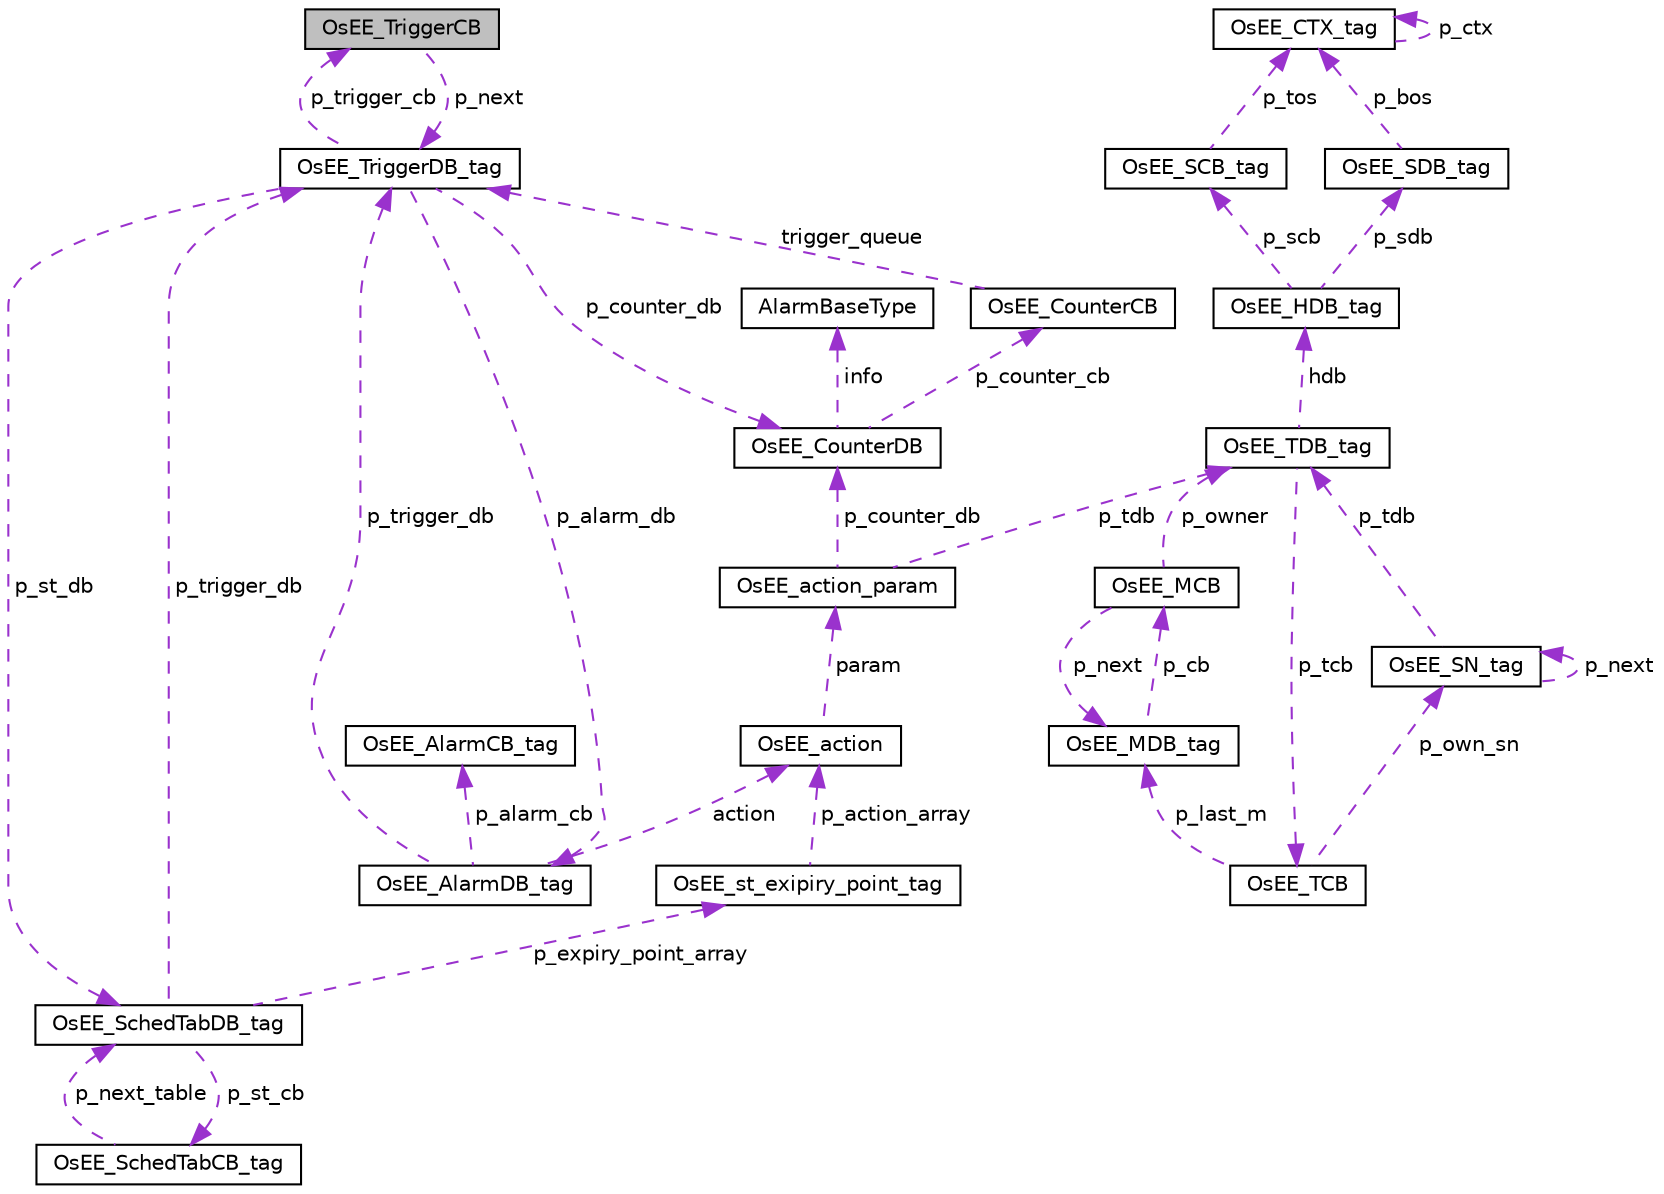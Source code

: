 digraph "OsEE_TriggerCB"
{
 // LATEX_PDF_SIZE
  edge [fontname="Helvetica",fontsize="10",labelfontname="Helvetica",labelfontsize="10"];
  node [fontname="Helvetica",fontsize="10",shape=record];
  Node1 [label="OsEE_TriggerCB",height=0.2,width=0.4,color="black", fillcolor="grey75", style="filled", fontcolor="black",tooltip="The Trigger Countrol Block is the element in the trigger queue that records when the next trigger is ..."];
  Node2 -> Node1 [dir="back",color="darkorchid3",fontsize="10",style="dashed",label=" p_next" ,fontname="Helvetica"];
  Node2 [label="OsEE_TriggerDB_tag",height=0.2,width=0.4,color="black", fillcolor="white", style="filled",URL="$structOsEE__TriggerDB__tag.html",tooltip="Trigger Descriptor Block is the elemnt containing the information of Alarms and Schedule Tables."];
  Node1 -> Node2 [dir="back",color="darkorchid3",fontsize="10",style="dashed",label=" p_trigger_cb" ,fontname="Helvetica"];
  Node3 -> Node2 [dir="back",color="darkorchid3",fontsize="10",style="dashed",label=" p_st_db" ,fontname="Helvetica"];
  Node3 [label="OsEE_SchedTabDB_tag",height=0.2,width=0.4,color="black", fillcolor="white", style="filled",URL="$structOsEE__SchedTabDB__tag.html",tooltip="This is the data structure used to describe the constant part of a schedule table."];
  Node2 -> Node3 [dir="back",color="darkorchid3",fontsize="10",style="dashed",label=" p_trigger_db" ,fontname="Helvetica"];
  Node4 -> Node3 [dir="back",color="darkorchid3",fontsize="10",style="dashed",label=" p_st_cb" ,fontname="Helvetica"];
  Node4 [label="OsEE_SchedTabCB_tag",height=0.2,width=0.4,color="black", fillcolor="white", style="filled",URL="$structOsEE__SchedTabCB__tag.html",tooltip="Data structure to store RAM informations needed by schedule tables."];
  Node3 -> Node4 [dir="back",color="darkorchid3",fontsize="10",style="dashed",label=" p_next_table" ,fontname="Helvetica"];
  Node5 -> Node3 [dir="back",color="darkorchid3",fontsize="10",style="dashed",label=" p_expiry_point_array" ,fontname="Helvetica"];
  Node5 [label="OsEE_st_exipiry_point_tag",height=0.2,width=0.4,color="black", fillcolor="white", style="filled",URL="$structOsEE__st__exipiry__point__tag.html",tooltip="Structures that hold the information related to an expiry point."];
  Node6 -> Node5 [dir="back",color="darkorchid3",fontsize="10",style="dashed",label=" p_action_array" ,fontname="Helvetica"];
  Node6 [label="OsEE_action",height=0.2,width=0.4,color="black", fillcolor="white", style="filled",URL="$structOsEE__action.html",tooltip="Notification data structure for Alarms and Schedule Tables."];
  Node7 -> Node6 [dir="back",color="darkorchid3",fontsize="10",style="dashed",label=" param" ,fontname="Helvetica"];
  Node7 [label="OsEE_action_param",height=0.2,width=0.4,color="black", fillcolor="white", style="filled",URL="$structOsEE__action__param.html",tooltip="Parameters of an Alarm/Schedule Table expiration (function callback, task, event mask,..."];
  Node8 -> Node7 [dir="back",color="darkorchid3",fontsize="10",style="dashed",label=" p_tdb" ,fontname="Helvetica"];
  Node8 [label="OsEE_TDB_tag",height=0.2,width=0.4,color="black", fillcolor="white", style="filled",URL="$structOsEE__TDB__tag.html",tooltip="The Task Descriptor Block."];
  Node9 -> Node8 [dir="back",color="darkorchid3",fontsize="10",style="dashed",label=" p_tcb" ,fontname="Helvetica"];
  Node9 [label="OsEE_TCB",height=0.2,width=0.4,color="black", fillcolor="white", style="filled",URL="$structOsEE__TCB.html",tooltip="The Task Control Block."];
  Node10 -> Node9 [dir="back",color="darkorchid3",fontsize="10",style="dashed",label=" p_own_sn" ,fontname="Helvetica"];
  Node10 [label="OsEE_SN_tag",height=0.2,width=0.4,color="black", fillcolor="white", style="filled",URL="$structOsEE__SN__tag.html",tooltip="Scheduler node data structure."];
  Node10 -> Node10 [dir="back",color="darkorchid3",fontsize="10",style="dashed",label=" p_next" ,fontname="Helvetica"];
  Node8 -> Node10 [dir="back",color="darkorchid3",fontsize="10",style="dashed",label=" p_tdb" ,fontname="Helvetica"];
  Node11 -> Node9 [dir="back",color="darkorchid3",fontsize="10",style="dashed",label=" p_last_m" ,fontname="Helvetica"];
  Node11 [label="OsEE_MDB_tag",height=0.2,width=0.4,color="black", fillcolor="white", style="filled",URL="$structOsEE__MDB__tag.html",tooltip="Mutual exclusion descriptor block."];
  Node12 -> Node11 [dir="back",color="darkorchid3",fontsize="10",style="dashed",label=" p_cb" ,fontname="Helvetica"];
  Node12 [label="OsEE_MCB",height=0.2,width=0.4,color="black", fillcolor="white", style="filled",URL="$structOsEE__MCB.html",tooltip="Mutual exclusion control block."];
  Node8 -> Node12 [dir="back",color="darkorchid3",fontsize="10",style="dashed",label=" p_owner" ,fontname="Helvetica"];
  Node11 -> Node12 [dir="back",color="darkorchid3",fontsize="10",style="dashed",label=" p_next" ,fontname="Helvetica"];
  Node13 -> Node8 [dir="back",color="darkorchid3",fontsize="10",style="dashed",label=" hdb" ,fontname="Helvetica"];
  Node13 [label="OsEE_HDB_tag",height=0.2,width=0.4,color="black", fillcolor="white", style="filled",URL="$structOsEE__HDB__tag.html",tooltip=" "];
  Node14 -> Node13 [dir="back",color="darkorchid3",fontsize="10",style="dashed",label=" p_scb" ,fontname="Helvetica"];
  Node14 [label="OsEE_SCB_tag",height=0.2,width=0.4,color="black", fillcolor="white", style="filled",URL="$structOsEE__SCB__tag.html",tooltip=" "];
  Node15 -> Node14 [dir="back",color="darkorchid3",fontsize="10",style="dashed",label=" p_tos" ,fontname="Helvetica"];
  Node15 [label="OsEE_CTX_tag",height=0.2,width=0.4,color="black", fillcolor="white", style="filled",URL="$structOsEE__CTX__tag.html",tooltip=" "];
  Node15 -> Node15 [dir="back",color="darkorchid3",fontsize="10",style="dashed",label=" p_ctx" ,fontname="Helvetica"];
  Node16 -> Node13 [dir="back",color="darkorchid3",fontsize="10",style="dashed",label=" p_sdb" ,fontname="Helvetica"];
  Node16 [label="OsEE_SDB_tag",height=0.2,width=0.4,color="black", fillcolor="white", style="filled",URL="$structOsEE__SDB__tag.html",tooltip=" "];
  Node15 -> Node16 [dir="back",color="darkorchid3",fontsize="10",style="dashed",label=" p_bos" ,fontname="Helvetica"];
  Node17 -> Node7 [dir="back",color="darkorchid3",fontsize="10",style="dashed",label=" p_counter_db" ,fontname="Helvetica"];
  Node17 [label="OsEE_CounterDB",height=0.2,width=0.4,color="black", fillcolor="white", style="filled",URL="$structOsEE__CounterDB.html",tooltip="Counter descriptor block."];
  Node18 -> Node17 [dir="back",color="darkorchid3",fontsize="10",style="dashed",label=" info" ,fontname="Helvetica"];
  Node18 [label="AlarmBaseType",height=0.2,width=0.4,color="black", fillcolor="white", style="filled",URL="$structAlarmBaseType.html",tooltip="The AlarmBaseType stores information about a counter."];
  Node19 -> Node17 [dir="back",color="darkorchid3",fontsize="10",style="dashed",label=" p_counter_cb" ,fontname="Helvetica"];
  Node19 [label="OsEE_CounterCB",height=0.2,width=0.4,color="black", fillcolor="white", style="filled",URL="$structOsEE__CounterCB.html",tooltip="Counter Control Block."];
  Node2 -> Node19 [dir="back",color="darkorchid3",fontsize="10",style="dashed",label=" trigger_queue" ,fontname="Helvetica"];
  Node20 -> Node2 [dir="back",color="darkorchid3",fontsize="10",style="dashed",label=" p_alarm_db" ,fontname="Helvetica"];
  Node20 [label="OsEE_AlarmDB_tag",height=0.2,width=0.4,color="black", fillcolor="white", style="filled",URL="$structOsEE__AlarmDB__tag.html",tooltip="Alarm descriptor block."];
  Node2 -> Node20 [dir="back",color="darkorchid3",fontsize="10",style="dashed",label=" p_trigger_db" ,fontname="Helvetica"];
  Node6 -> Node20 [dir="back",color="darkorchid3",fontsize="10",style="dashed",label=" action" ,fontname="Helvetica"];
  Node21 -> Node20 [dir="back",color="darkorchid3",fontsize="10",style="dashed",label=" p_alarm_cb" ,fontname="Helvetica"];
  Node21 [label="OsEE_AlarmCB_tag",height=0.2,width=0.4,color="black", fillcolor="white", style="filled",URL="$structOsEE__AlarmCB__tag.html",tooltip="Alarm Control Block."];
  Node17 -> Node2 [dir="back",color="darkorchid3",fontsize="10",style="dashed",label=" p_counter_db" ,fontname="Helvetica"];
}
